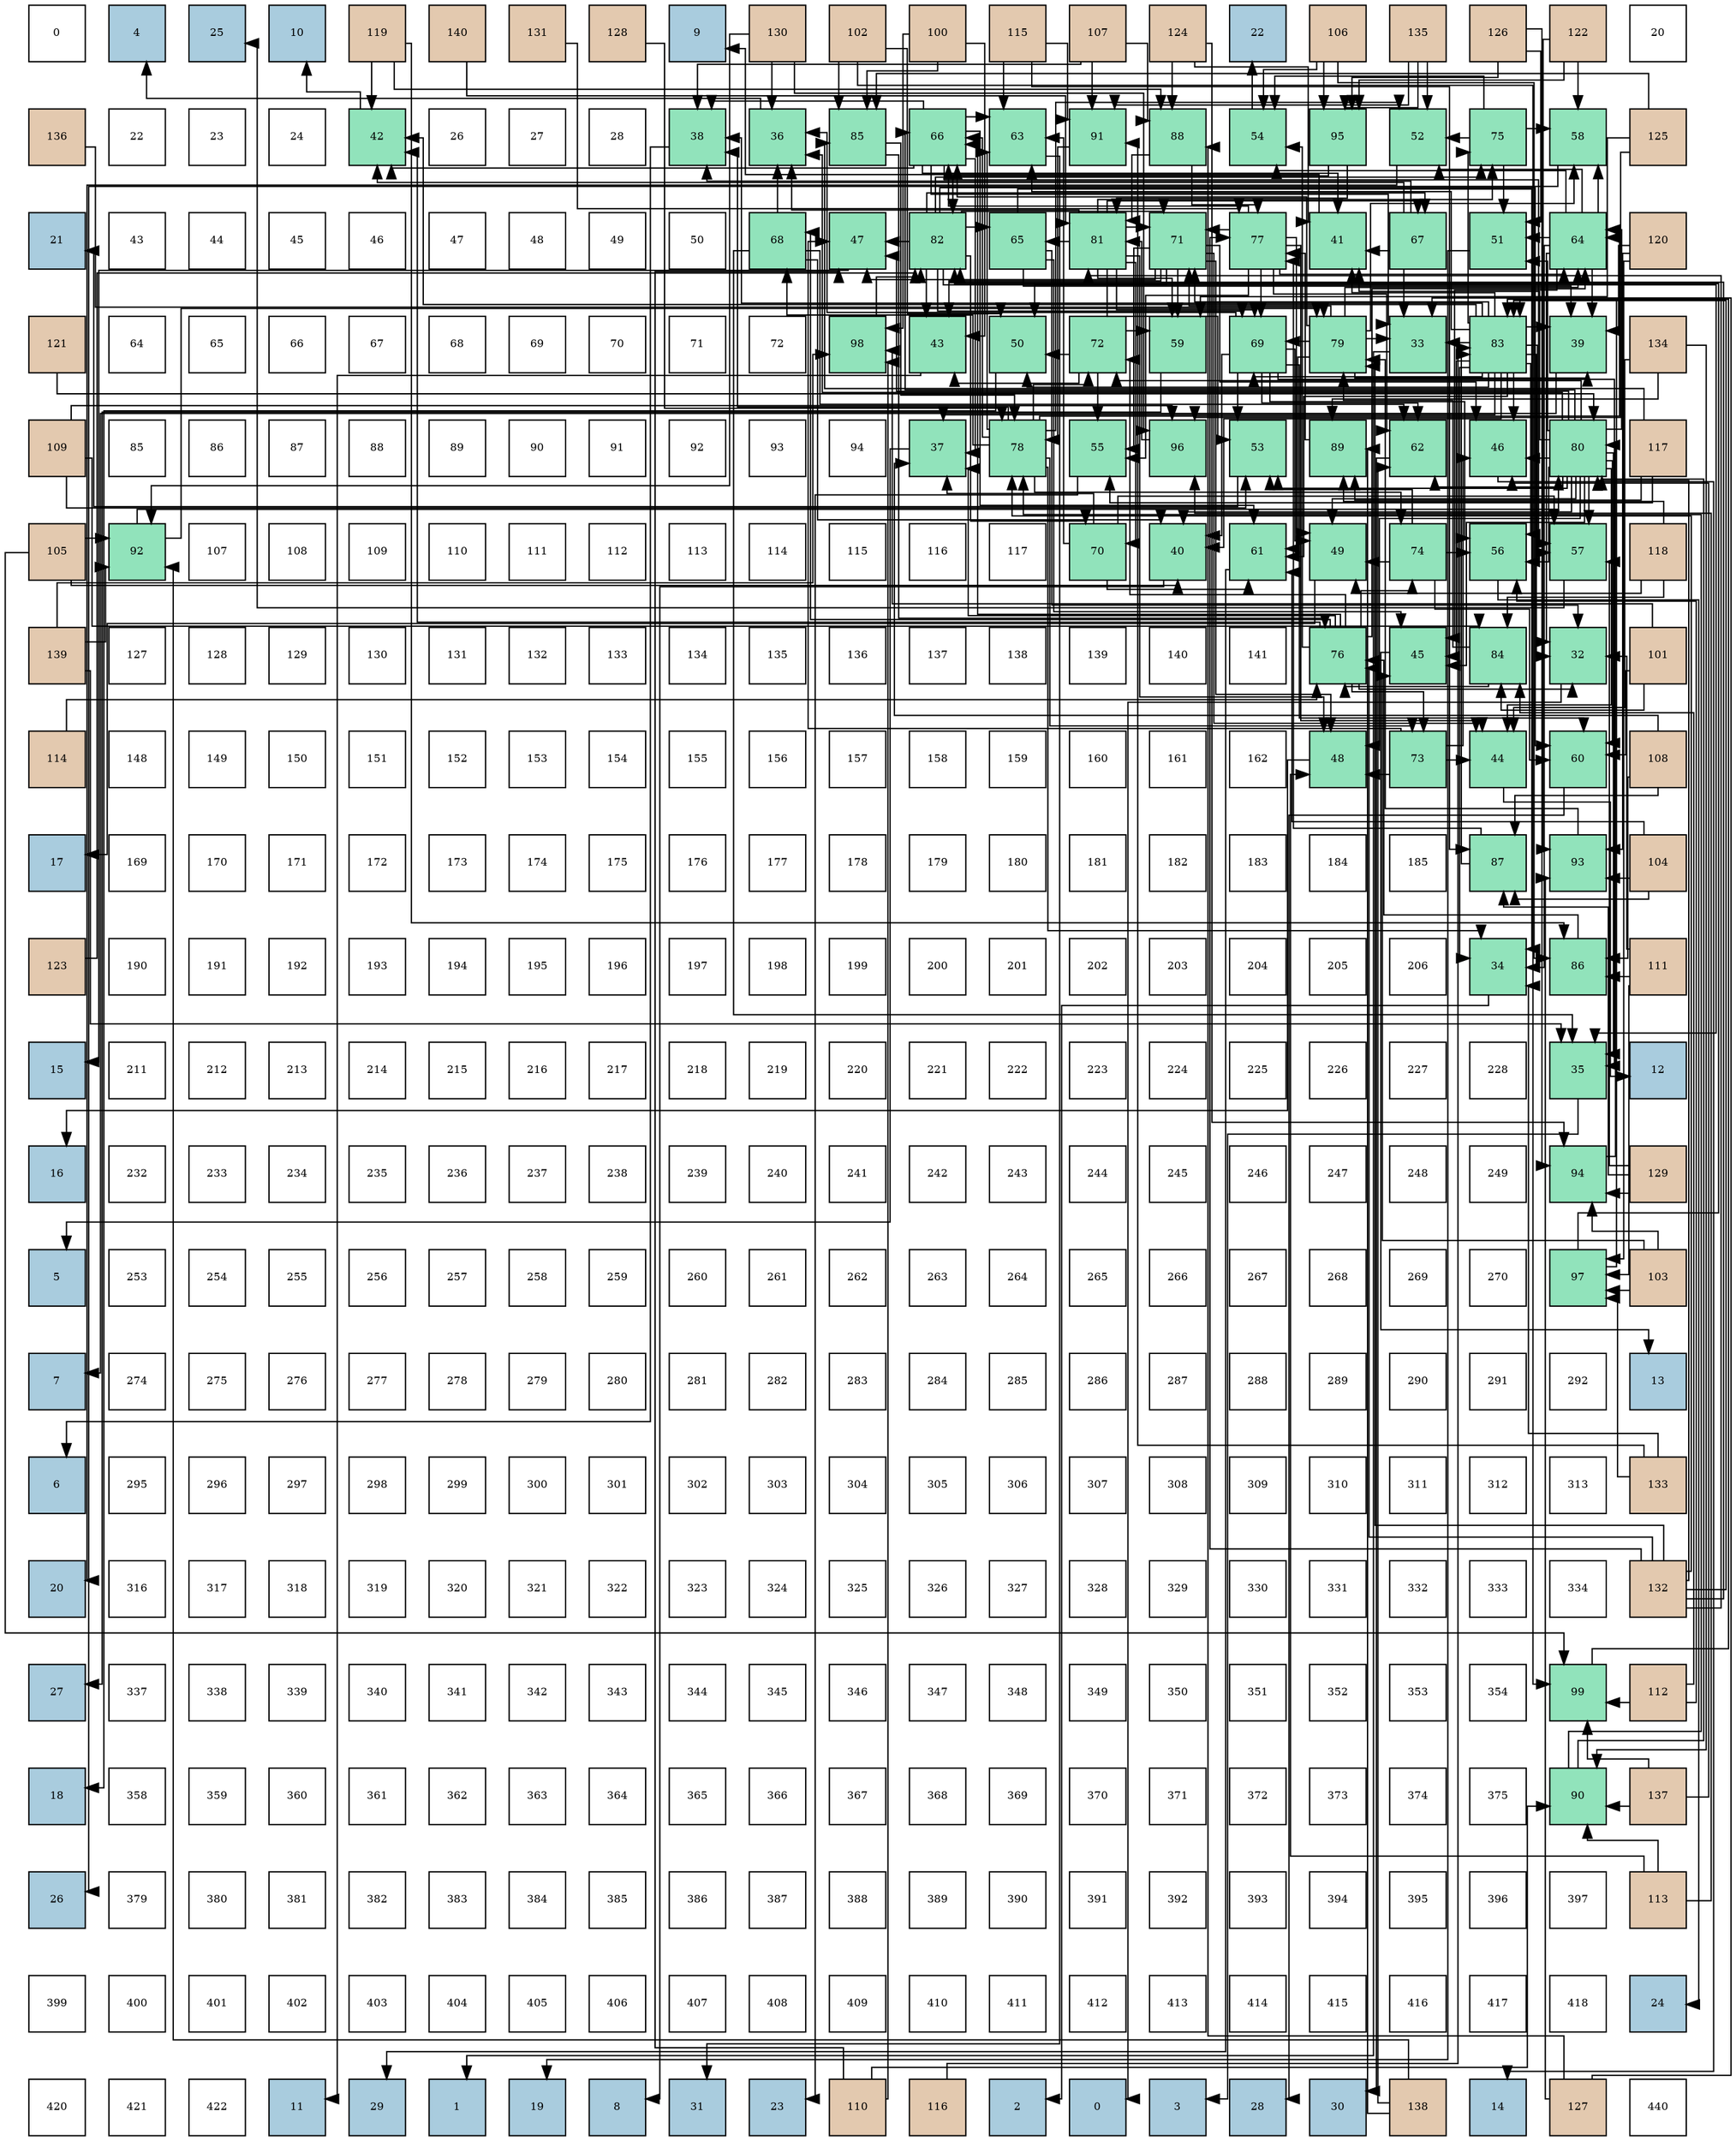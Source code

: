 digraph layout{
 rankdir=TB;
 splines=ortho;
 node [style=filled shape=square fixedsize=true width=0.6];
0[label="0", fontsize=8, fillcolor="#ffffff"];
1[label="4", fontsize=8, fillcolor="#a9ccde"];
2[label="25", fontsize=8, fillcolor="#a9ccde"];
3[label="10", fontsize=8, fillcolor="#a9ccde"];
4[label="119", fontsize=8, fillcolor="#e3c9af"];
5[label="140", fontsize=8, fillcolor="#e3c9af"];
6[label="131", fontsize=8, fillcolor="#e3c9af"];
7[label="128", fontsize=8, fillcolor="#e3c9af"];
8[label="9", fontsize=8, fillcolor="#a9ccde"];
9[label="130", fontsize=8, fillcolor="#e3c9af"];
10[label="102", fontsize=8, fillcolor="#e3c9af"];
11[label="100", fontsize=8, fillcolor="#e3c9af"];
12[label="115", fontsize=8, fillcolor="#e3c9af"];
13[label="107", fontsize=8, fillcolor="#e3c9af"];
14[label="124", fontsize=8, fillcolor="#e3c9af"];
15[label="22", fontsize=8, fillcolor="#a9ccde"];
16[label="106", fontsize=8, fillcolor="#e3c9af"];
17[label="135", fontsize=8, fillcolor="#e3c9af"];
18[label="126", fontsize=8, fillcolor="#e3c9af"];
19[label="122", fontsize=8, fillcolor="#e3c9af"];
20[label="20", fontsize=8, fillcolor="#ffffff"];
21[label="136", fontsize=8, fillcolor="#e3c9af"];
22[label="22", fontsize=8, fillcolor="#ffffff"];
23[label="23", fontsize=8, fillcolor="#ffffff"];
24[label="24", fontsize=8, fillcolor="#ffffff"];
25[label="42", fontsize=8, fillcolor="#91e3bb"];
26[label="26", fontsize=8, fillcolor="#ffffff"];
27[label="27", fontsize=8, fillcolor="#ffffff"];
28[label="28", fontsize=8, fillcolor="#ffffff"];
29[label="38", fontsize=8, fillcolor="#91e3bb"];
30[label="36", fontsize=8, fillcolor="#91e3bb"];
31[label="85", fontsize=8, fillcolor="#91e3bb"];
32[label="66", fontsize=8, fillcolor="#91e3bb"];
33[label="63", fontsize=8, fillcolor="#91e3bb"];
34[label="91", fontsize=8, fillcolor="#91e3bb"];
35[label="88", fontsize=8, fillcolor="#91e3bb"];
36[label="54", fontsize=8, fillcolor="#91e3bb"];
37[label="95", fontsize=8, fillcolor="#91e3bb"];
38[label="52", fontsize=8, fillcolor="#91e3bb"];
39[label="75", fontsize=8, fillcolor="#91e3bb"];
40[label="58", fontsize=8, fillcolor="#91e3bb"];
41[label="125", fontsize=8, fillcolor="#e3c9af"];
42[label="21", fontsize=8, fillcolor="#a9ccde"];
43[label="43", fontsize=8, fillcolor="#ffffff"];
44[label="44", fontsize=8, fillcolor="#ffffff"];
45[label="45", fontsize=8, fillcolor="#ffffff"];
46[label="46", fontsize=8, fillcolor="#ffffff"];
47[label="47", fontsize=8, fillcolor="#ffffff"];
48[label="48", fontsize=8, fillcolor="#ffffff"];
49[label="49", fontsize=8, fillcolor="#ffffff"];
50[label="50", fontsize=8, fillcolor="#ffffff"];
51[label="68", fontsize=8, fillcolor="#91e3bb"];
52[label="47", fontsize=8, fillcolor="#91e3bb"];
53[label="82", fontsize=8, fillcolor="#91e3bb"];
54[label="65", fontsize=8, fillcolor="#91e3bb"];
55[label="81", fontsize=8, fillcolor="#91e3bb"];
56[label="71", fontsize=8, fillcolor="#91e3bb"];
57[label="77", fontsize=8, fillcolor="#91e3bb"];
58[label="41", fontsize=8, fillcolor="#91e3bb"];
59[label="67", fontsize=8, fillcolor="#91e3bb"];
60[label="51", fontsize=8, fillcolor="#91e3bb"];
61[label="64", fontsize=8, fillcolor="#91e3bb"];
62[label="120", fontsize=8, fillcolor="#e3c9af"];
63[label="121", fontsize=8, fillcolor="#e3c9af"];
64[label="64", fontsize=8, fillcolor="#ffffff"];
65[label="65", fontsize=8, fillcolor="#ffffff"];
66[label="66", fontsize=8, fillcolor="#ffffff"];
67[label="67", fontsize=8, fillcolor="#ffffff"];
68[label="68", fontsize=8, fillcolor="#ffffff"];
69[label="69", fontsize=8, fillcolor="#ffffff"];
70[label="70", fontsize=8, fillcolor="#ffffff"];
71[label="71", fontsize=8, fillcolor="#ffffff"];
72[label="72", fontsize=8, fillcolor="#ffffff"];
73[label="98", fontsize=8, fillcolor="#91e3bb"];
74[label="43", fontsize=8, fillcolor="#91e3bb"];
75[label="50", fontsize=8, fillcolor="#91e3bb"];
76[label="72", fontsize=8, fillcolor="#91e3bb"];
77[label="59", fontsize=8, fillcolor="#91e3bb"];
78[label="69", fontsize=8, fillcolor="#91e3bb"];
79[label="79", fontsize=8, fillcolor="#91e3bb"];
80[label="33", fontsize=8, fillcolor="#91e3bb"];
81[label="83", fontsize=8, fillcolor="#91e3bb"];
82[label="39", fontsize=8, fillcolor="#91e3bb"];
83[label="134", fontsize=8, fillcolor="#e3c9af"];
84[label="109", fontsize=8, fillcolor="#e3c9af"];
85[label="85", fontsize=8, fillcolor="#ffffff"];
86[label="86", fontsize=8, fillcolor="#ffffff"];
87[label="87", fontsize=8, fillcolor="#ffffff"];
88[label="88", fontsize=8, fillcolor="#ffffff"];
89[label="89", fontsize=8, fillcolor="#ffffff"];
90[label="90", fontsize=8, fillcolor="#ffffff"];
91[label="91", fontsize=8, fillcolor="#ffffff"];
92[label="92", fontsize=8, fillcolor="#ffffff"];
93[label="93", fontsize=8, fillcolor="#ffffff"];
94[label="94", fontsize=8, fillcolor="#ffffff"];
95[label="37", fontsize=8, fillcolor="#91e3bb"];
96[label="78", fontsize=8, fillcolor="#91e3bb"];
97[label="55", fontsize=8, fillcolor="#91e3bb"];
98[label="96", fontsize=8, fillcolor="#91e3bb"];
99[label="53", fontsize=8, fillcolor="#91e3bb"];
100[label="89", fontsize=8, fillcolor="#91e3bb"];
101[label="62", fontsize=8, fillcolor="#91e3bb"];
102[label="46", fontsize=8, fillcolor="#91e3bb"];
103[label="80", fontsize=8, fillcolor="#91e3bb"];
104[label="117", fontsize=8, fillcolor="#e3c9af"];
105[label="105", fontsize=8, fillcolor="#e3c9af"];
106[label="92", fontsize=8, fillcolor="#91e3bb"];
107[label="107", fontsize=8, fillcolor="#ffffff"];
108[label="108", fontsize=8, fillcolor="#ffffff"];
109[label="109", fontsize=8, fillcolor="#ffffff"];
110[label="110", fontsize=8, fillcolor="#ffffff"];
111[label="111", fontsize=8, fillcolor="#ffffff"];
112[label="112", fontsize=8, fillcolor="#ffffff"];
113[label="113", fontsize=8, fillcolor="#ffffff"];
114[label="114", fontsize=8, fillcolor="#ffffff"];
115[label="115", fontsize=8, fillcolor="#ffffff"];
116[label="116", fontsize=8, fillcolor="#ffffff"];
117[label="117", fontsize=8, fillcolor="#ffffff"];
118[label="70", fontsize=8, fillcolor="#91e3bb"];
119[label="40", fontsize=8, fillcolor="#91e3bb"];
120[label="61", fontsize=8, fillcolor="#91e3bb"];
121[label="49", fontsize=8, fillcolor="#91e3bb"];
122[label="74", fontsize=8, fillcolor="#91e3bb"];
123[label="56", fontsize=8, fillcolor="#91e3bb"];
124[label="57", fontsize=8, fillcolor="#91e3bb"];
125[label="118", fontsize=8, fillcolor="#e3c9af"];
126[label="139", fontsize=8, fillcolor="#e3c9af"];
127[label="127", fontsize=8, fillcolor="#ffffff"];
128[label="128", fontsize=8, fillcolor="#ffffff"];
129[label="129", fontsize=8, fillcolor="#ffffff"];
130[label="130", fontsize=8, fillcolor="#ffffff"];
131[label="131", fontsize=8, fillcolor="#ffffff"];
132[label="132", fontsize=8, fillcolor="#ffffff"];
133[label="133", fontsize=8, fillcolor="#ffffff"];
134[label="134", fontsize=8, fillcolor="#ffffff"];
135[label="135", fontsize=8, fillcolor="#ffffff"];
136[label="136", fontsize=8, fillcolor="#ffffff"];
137[label="137", fontsize=8, fillcolor="#ffffff"];
138[label="138", fontsize=8, fillcolor="#ffffff"];
139[label="139", fontsize=8, fillcolor="#ffffff"];
140[label="140", fontsize=8, fillcolor="#ffffff"];
141[label="141", fontsize=8, fillcolor="#ffffff"];
142[label="76", fontsize=8, fillcolor="#91e3bb"];
143[label="45", fontsize=8, fillcolor="#91e3bb"];
144[label="84", fontsize=8, fillcolor="#91e3bb"];
145[label="32", fontsize=8, fillcolor="#91e3bb"];
146[label="101", fontsize=8, fillcolor="#e3c9af"];
147[label="114", fontsize=8, fillcolor="#e3c9af"];
148[label="148", fontsize=8, fillcolor="#ffffff"];
149[label="149", fontsize=8, fillcolor="#ffffff"];
150[label="150", fontsize=8, fillcolor="#ffffff"];
151[label="151", fontsize=8, fillcolor="#ffffff"];
152[label="152", fontsize=8, fillcolor="#ffffff"];
153[label="153", fontsize=8, fillcolor="#ffffff"];
154[label="154", fontsize=8, fillcolor="#ffffff"];
155[label="155", fontsize=8, fillcolor="#ffffff"];
156[label="156", fontsize=8, fillcolor="#ffffff"];
157[label="157", fontsize=8, fillcolor="#ffffff"];
158[label="158", fontsize=8, fillcolor="#ffffff"];
159[label="159", fontsize=8, fillcolor="#ffffff"];
160[label="160", fontsize=8, fillcolor="#ffffff"];
161[label="161", fontsize=8, fillcolor="#ffffff"];
162[label="162", fontsize=8, fillcolor="#ffffff"];
163[label="48", fontsize=8, fillcolor="#91e3bb"];
164[label="73", fontsize=8, fillcolor="#91e3bb"];
165[label="44", fontsize=8, fillcolor="#91e3bb"];
166[label="60", fontsize=8, fillcolor="#91e3bb"];
167[label="108", fontsize=8, fillcolor="#e3c9af"];
168[label="17", fontsize=8, fillcolor="#a9ccde"];
169[label="169", fontsize=8, fillcolor="#ffffff"];
170[label="170", fontsize=8, fillcolor="#ffffff"];
171[label="171", fontsize=8, fillcolor="#ffffff"];
172[label="172", fontsize=8, fillcolor="#ffffff"];
173[label="173", fontsize=8, fillcolor="#ffffff"];
174[label="174", fontsize=8, fillcolor="#ffffff"];
175[label="175", fontsize=8, fillcolor="#ffffff"];
176[label="176", fontsize=8, fillcolor="#ffffff"];
177[label="177", fontsize=8, fillcolor="#ffffff"];
178[label="178", fontsize=8, fillcolor="#ffffff"];
179[label="179", fontsize=8, fillcolor="#ffffff"];
180[label="180", fontsize=8, fillcolor="#ffffff"];
181[label="181", fontsize=8, fillcolor="#ffffff"];
182[label="182", fontsize=8, fillcolor="#ffffff"];
183[label="183", fontsize=8, fillcolor="#ffffff"];
184[label="184", fontsize=8, fillcolor="#ffffff"];
185[label="185", fontsize=8, fillcolor="#ffffff"];
186[label="87", fontsize=8, fillcolor="#91e3bb"];
187[label="93", fontsize=8, fillcolor="#91e3bb"];
188[label="104", fontsize=8, fillcolor="#e3c9af"];
189[label="123", fontsize=8, fillcolor="#e3c9af"];
190[label="190", fontsize=8, fillcolor="#ffffff"];
191[label="191", fontsize=8, fillcolor="#ffffff"];
192[label="192", fontsize=8, fillcolor="#ffffff"];
193[label="193", fontsize=8, fillcolor="#ffffff"];
194[label="194", fontsize=8, fillcolor="#ffffff"];
195[label="195", fontsize=8, fillcolor="#ffffff"];
196[label="196", fontsize=8, fillcolor="#ffffff"];
197[label="197", fontsize=8, fillcolor="#ffffff"];
198[label="198", fontsize=8, fillcolor="#ffffff"];
199[label="199", fontsize=8, fillcolor="#ffffff"];
200[label="200", fontsize=8, fillcolor="#ffffff"];
201[label="201", fontsize=8, fillcolor="#ffffff"];
202[label="202", fontsize=8, fillcolor="#ffffff"];
203[label="203", fontsize=8, fillcolor="#ffffff"];
204[label="204", fontsize=8, fillcolor="#ffffff"];
205[label="205", fontsize=8, fillcolor="#ffffff"];
206[label="206", fontsize=8, fillcolor="#ffffff"];
207[label="34", fontsize=8, fillcolor="#91e3bb"];
208[label="86", fontsize=8, fillcolor="#91e3bb"];
209[label="111", fontsize=8, fillcolor="#e3c9af"];
210[label="15", fontsize=8, fillcolor="#a9ccde"];
211[label="211", fontsize=8, fillcolor="#ffffff"];
212[label="212", fontsize=8, fillcolor="#ffffff"];
213[label="213", fontsize=8, fillcolor="#ffffff"];
214[label="214", fontsize=8, fillcolor="#ffffff"];
215[label="215", fontsize=8, fillcolor="#ffffff"];
216[label="216", fontsize=8, fillcolor="#ffffff"];
217[label="217", fontsize=8, fillcolor="#ffffff"];
218[label="218", fontsize=8, fillcolor="#ffffff"];
219[label="219", fontsize=8, fillcolor="#ffffff"];
220[label="220", fontsize=8, fillcolor="#ffffff"];
221[label="221", fontsize=8, fillcolor="#ffffff"];
222[label="222", fontsize=8, fillcolor="#ffffff"];
223[label="223", fontsize=8, fillcolor="#ffffff"];
224[label="224", fontsize=8, fillcolor="#ffffff"];
225[label="225", fontsize=8, fillcolor="#ffffff"];
226[label="226", fontsize=8, fillcolor="#ffffff"];
227[label="227", fontsize=8, fillcolor="#ffffff"];
228[label="228", fontsize=8, fillcolor="#ffffff"];
229[label="35", fontsize=8, fillcolor="#91e3bb"];
230[label="12", fontsize=8, fillcolor="#a9ccde"];
231[label="16", fontsize=8, fillcolor="#a9ccde"];
232[label="232", fontsize=8, fillcolor="#ffffff"];
233[label="233", fontsize=8, fillcolor="#ffffff"];
234[label="234", fontsize=8, fillcolor="#ffffff"];
235[label="235", fontsize=8, fillcolor="#ffffff"];
236[label="236", fontsize=8, fillcolor="#ffffff"];
237[label="237", fontsize=8, fillcolor="#ffffff"];
238[label="238", fontsize=8, fillcolor="#ffffff"];
239[label="239", fontsize=8, fillcolor="#ffffff"];
240[label="240", fontsize=8, fillcolor="#ffffff"];
241[label="241", fontsize=8, fillcolor="#ffffff"];
242[label="242", fontsize=8, fillcolor="#ffffff"];
243[label="243", fontsize=8, fillcolor="#ffffff"];
244[label="244", fontsize=8, fillcolor="#ffffff"];
245[label="245", fontsize=8, fillcolor="#ffffff"];
246[label="246", fontsize=8, fillcolor="#ffffff"];
247[label="247", fontsize=8, fillcolor="#ffffff"];
248[label="248", fontsize=8, fillcolor="#ffffff"];
249[label="249", fontsize=8, fillcolor="#ffffff"];
250[label="94", fontsize=8, fillcolor="#91e3bb"];
251[label="129", fontsize=8, fillcolor="#e3c9af"];
252[label="5", fontsize=8, fillcolor="#a9ccde"];
253[label="253", fontsize=8, fillcolor="#ffffff"];
254[label="254", fontsize=8, fillcolor="#ffffff"];
255[label="255", fontsize=8, fillcolor="#ffffff"];
256[label="256", fontsize=8, fillcolor="#ffffff"];
257[label="257", fontsize=8, fillcolor="#ffffff"];
258[label="258", fontsize=8, fillcolor="#ffffff"];
259[label="259", fontsize=8, fillcolor="#ffffff"];
260[label="260", fontsize=8, fillcolor="#ffffff"];
261[label="261", fontsize=8, fillcolor="#ffffff"];
262[label="262", fontsize=8, fillcolor="#ffffff"];
263[label="263", fontsize=8, fillcolor="#ffffff"];
264[label="264", fontsize=8, fillcolor="#ffffff"];
265[label="265", fontsize=8, fillcolor="#ffffff"];
266[label="266", fontsize=8, fillcolor="#ffffff"];
267[label="267", fontsize=8, fillcolor="#ffffff"];
268[label="268", fontsize=8, fillcolor="#ffffff"];
269[label="269", fontsize=8, fillcolor="#ffffff"];
270[label="270", fontsize=8, fillcolor="#ffffff"];
271[label="97", fontsize=8, fillcolor="#91e3bb"];
272[label="103", fontsize=8, fillcolor="#e3c9af"];
273[label="7", fontsize=8, fillcolor="#a9ccde"];
274[label="274", fontsize=8, fillcolor="#ffffff"];
275[label="275", fontsize=8, fillcolor="#ffffff"];
276[label="276", fontsize=8, fillcolor="#ffffff"];
277[label="277", fontsize=8, fillcolor="#ffffff"];
278[label="278", fontsize=8, fillcolor="#ffffff"];
279[label="279", fontsize=8, fillcolor="#ffffff"];
280[label="280", fontsize=8, fillcolor="#ffffff"];
281[label="281", fontsize=8, fillcolor="#ffffff"];
282[label="282", fontsize=8, fillcolor="#ffffff"];
283[label="283", fontsize=8, fillcolor="#ffffff"];
284[label="284", fontsize=8, fillcolor="#ffffff"];
285[label="285", fontsize=8, fillcolor="#ffffff"];
286[label="286", fontsize=8, fillcolor="#ffffff"];
287[label="287", fontsize=8, fillcolor="#ffffff"];
288[label="288", fontsize=8, fillcolor="#ffffff"];
289[label="289", fontsize=8, fillcolor="#ffffff"];
290[label="290", fontsize=8, fillcolor="#ffffff"];
291[label="291", fontsize=8, fillcolor="#ffffff"];
292[label="292", fontsize=8, fillcolor="#ffffff"];
293[label="13", fontsize=8, fillcolor="#a9ccde"];
294[label="6", fontsize=8, fillcolor="#a9ccde"];
295[label="295", fontsize=8, fillcolor="#ffffff"];
296[label="296", fontsize=8, fillcolor="#ffffff"];
297[label="297", fontsize=8, fillcolor="#ffffff"];
298[label="298", fontsize=8, fillcolor="#ffffff"];
299[label="299", fontsize=8, fillcolor="#ffffff"];
300[label="300", fontsize=8, fillcolor="#ffffff"];
301[label="301", fontsize=8, fillcolor="#ffffff"];
302[label="302", fontsize=8, fillcolor="#ffffff"];
303[label="303", fontsize=8, fillcolor="#ffffff"];
304[label="304", fontsize=8, fillcolor="#ffffff"];
305[label="305", fontsize=8, fillcolor="#ffffff"];
306[label="306", fontsize=8, fillcolor="#ffffff"];
307[label="307", fontsize=8, fillcolor="#ffffff"];
308[label="308", fontsize=8, fillcolor="#ffffff"];
309[label="309", fontsize=8, fillcolor="#ffffff"];
310[label="310", fontsize=8, fillcolor="#ffffff"];
311[label="311", fontsize=8, fillcolor="#ffffff"];
312[label="312", fontsize=8, fillcolor="#ffffff"];
313[label="313", fontsize=8, fillcolor="#ffffff"];
314[label="133", fontsize=8, fillcolor="#e3c9af"];
315[label="20", fontsize=8, fillcolor="#a9ccde"];
316[label="316", fontsize=8, fillcolor="#ffffff"];
317[label="317", fontsize=8, fillcolor="#ffffff"];
318[label="318", fontsize=8, fillcolor="#ffffff"];
319[label="319", fontsize=8, fillcolor="#ffffff"];
320[label="320", fontsize=8, fillcolor="#ffffff"];
321[label="321", fontsize=8, fillcolor="#ffffff"];
322[label="322", fontsize=8, fillcolor="#ffffff"];
323[label="323", fontsize=8, fillcolor="#ffffff"];
324[label="324", fontsize=8, fillcolor="#ffffff"];
325[label="325", fontsize=8, fillcolor="#ffffff"];
326[label="326", fontsize=8, fillcolor="#ffffff"];
327[label="327", fontsize=8, fillcolor="#ffffff"];
328[label="328", fontsize=8, fillcolor="#ffffff"];
329[label="329", fontsize=8, fillcolor="#ffffff"];
330[label="330", fontsize=8, fillcolor="#ffffff"];
331[label="331", fontsize=8, fillcolor="#ffffff"];
332[label="332", fontsize=8, fillcolor="#ffffff"];
333[label="333", fontsize=8, fillcolor="#ffffff"];
334[label="334", fontsize=8, fillcolor="#ffffff"];
335[label="132", fontsize=8, fillcolor="#e3c9af"];
336[label="27", fontsize=8, fillcolor="#a9ccde"];
337[label="337", fontsize=8, fillcolor="#ffffff"];
338[label="338", fontsize=8, fillcolor="#ffffff"];
339[label="339", fontsize=8, fillcolor="#ffffff"];
340[label="340", fontsize=8, fillcolor="#ffffff"];
341[label="341", fontsize=8, fillcolor="#ffffff"];
342[label="342", fontsize=8, fillcolor="#ffffff"];
343[label="343", fontsize=8, fillcolor="#ffffff"];
344[label="344", fontsize=8, fillcolor="#ffffff"];
345[label="345", fontsize=8, fillcolor="#ffffff"];
346[label="346", fontsize=8, fillcolor="#ffffff"];
347[label="347", fontsize=8, fillcolor="#ffffff"];
348[label="348", fontsize=8, fillcolor="#ffffff"];
349[label="349", fontsize=8, fillcolor="#ffffff"];
350[label="350", fontsize=8, fillcolor="#ffffff"];
351[label="351", fontsize=8, fillcolor="#ffffff"];
352[label="352", fontsize=8, fillcolor="#ffffff"];
353[label="353", fontsize=8, fillcolor="#ffffff"];
354[label="354", fontsize=8, fillcolor="#ffffff"];
355[label="99", fontsize=8, fillcolor="#91e3bb"];
356[label="112", fontsize=8, fillcolor="#e3c9af"];
357[label="18", fontsize=8, fillcolor="#a9ccde"];
358[label="358", fontsize=8, fillcolor="#ffffff"];
359[label="359", fontsize=8, fillcolor="#ffffff"];
360[label="360", fontsize=8, fillcolor="#ffffff"];
361[label="361", fontsize=8, fillcolor="#ffffff"];
362[label="362", fontsize=8, fillcolor="#ffffff"];
363[label="363", fontsize=8, fillcolor="#ffffff"];
364[label="364", fontsize=8, fillcolor="#ffffff"];
365[label="365", fontsize=8, fillcolor="#ffffff"];
366[label="366", fontsize=8, fillcolor="#ffffff"];
367[label="367", fontsize=8, fillcolor="#ffffff"];
368[label="368", fontsize=8, fillcolor="#ffffff"];
369[label="369", fontsize=8, fillcolor="#ffffff"];
370[label="370", fontsize=8, fillcolor="#ffffff"];
371[label="371", fontsize=8, fillcolor="#ffffff"];
372[label="372", fontsize=8, fillcolor="#ffffff"];
373[label="373", fontsize=8, fillcolor="#ffffff"];
374[label="374", fontsize=8, fillcolor="#ffffff"];
375[label="375", fontsize=8, fillcolor="#ffffff"];
376[label="90", fontsize=8, fillcolor="#91e3bb"];
377[label="137", fontsize=8, fillcolor="#e3c9af"];
378[label="26", fontsize=8, fillcolor="#a9ccde"];
379[label="379", fontsize=8, fillcolor="#ffffff"];
380[label="380", fontsize=8, fillcolor="#ffffff"];
381[label="381", fontsize=8, fillcolor="#ffffff"];
382[label="382", fontsize=8, fillcolor="#ffffff"];
383[label="383", fontsize=8, fillcolor="#ffffff"];
384[label="384", fontsize=8, fillcolor="#ffffff"];
385[label="385", fontsize=8, fillcolor="#ffffff"];
386[label="386", fontsize=8, fillcolor="#ffffff"];
387[label="387", fontsize=8, fillcolor="#ffffff"];
388[label="388", fontsize=8, fillcolor="#ffffff"];
389[label="389", fontsize=8, fillcolor="#ffffff"];
390[label="390", fontsize=8, fillcolor="#ffffff"];
391[label="391", fontsize=8, fillcolor="#ffffff"];
392[label="392", fontsize=8, fillcolor="#ffffff"];
393[label="393", fontsize=8, fillcolor="#ffffff"];
394[label="394", fontsize=8, fillcolor="#ffffff"];
395[label="395", fontsize=8, fillcolor="#ffffff"];
396[label="396", fontsize=8, fillcolor="#ffffff"];
397[label="397", fontsize=8, fillcolor="#ffffff"];
398[label="113", fontsize=8, fillcolor="#e3c9af"];
399[label="399", fontsize=8, fillcolor="#ffffff"];
400[label="400", fontsize=8, fillcolor="#ffffff"];
401[label="401", fontsize=8, fillcolor="#ffffff"];
402[label="402", fontsize=8, fillcolor="#ffffff"];
403[label="403", fontsize=8, fillcolor="#ffffff"];
404[label="404", fontsize=8, fillcolor="#ffffff"];
405[label="405", fontsize=8, fillcolor="#ffffff"];
406[label="406", fontsize=8, fillcolor="#ffffff"];
407[label="407", fontsize=8, fillcolor="#ffffff"];
408[label="408", fontsize=8, fillcolor="#ffffff"];
409[label="409", fontsize=8, fillcolor="#ffffff"];
410[label="410", fontsize=8, fillcolor="#ffffff"];
411[label="411", fontsize=8, fillcolor="#ffffff"];
412[label="412", fontsize=8, fillcolor="#ffffff"];
413[label="413", fontsize=8, fillcolor="#ffffff"];
414[label="414", fontsize=8, fillcolor="#ffffff"];
415[label="415", fontsize=8, fillcolor="#ffffff"];
416[label="416", fontsize=8, fillcolor="#ffffff"];
417[label="417", fontsize=8, fillcolor="#ffffff"];
418[label="418", fontsize=8, fillcolor="#ffffff"];
419[label="24", fontsize=8, fillcolor="#a9ccde"];
420[label="420", fontsize=8, fillcolor="#ffffff"];
421[label="421", fontsize=8, fillcolor="#ffffff"];
422[label="422", fontsize=8, fillcolor="#ffffff"];
423[label="11", fontsize=8, fillcolor="#a9ccde"];
424[label="29", fontsize=8, fillcolor="#a9ccde"];
425[label="1", fontsize=8, fillcolor="#a9ccde"];
426[label="19", fontsize=8, fillcolor="#a9ccde"];
427[label="8", fontsize=8, fillcolor="#a9ccde"];
428[label="31", fontsize=8, fillcolor="#a9ccde"];
429[label="23", fontsize=8, fillcolor="#a9ccde"];
430[label="110", fontsize=8, fillcolor="#e3c9af"];
431[label="116", fontsize=8, fillcolor="#e3c9af"];
432[label="2", fontsize=8, fillcolor="#a9ccde"];
433[label="0", fontsize=8, fillcolor="#a9ccde"];
434[label="3", fontsize=8, fillcolor="#a9ccde"];
435[label="28", fontsize=8, fillcolor="#a9ccde"];
436[label="30", fontsize=8, fillcolor="#a9ccde"];
437[label="138", fontsize=8, fillcolor="#e3c9af"];
438[label="14", fontsize=8, fillcolor="#a9ccde"];
439[label="127", fontsize=8, fillcolor="#e3c9af"];
440[label="440", fontsize=8, fillcolor="#ffffff"];
edge [constraint=false, style=vis];145 -> 433;
80 -> 425;
207 -> 432;
229 -> 434;
30 -> 1;
95 -> 252;
29 -> 294;
82 -> 273;
119 -> 427;
58 -> 8;
25 -> 3;
74 -> 423;
165 -> 230;
143 -> 293;
102 -> 438;
52 -> 210;
163 -> 231;
121 -> 168;
75 -> 357;
60 -> 426;
38 -> 315;
99 -> 42;
36 -> 15;
97 -> 429;
123 -> 419;
124 -> 2;
40 -> 378;
77 -> 336;
166 -> 435;
120 -> 424;
101 -> 436;
33 -> 428;
61 -> 145;
61 -> 207;
61 -> 82;
61 -> 143;
61 -> 60;
61 -> 38;
61 -> 36;
61 -> 40;
54 -> 145;
54 -> 207;
54 -> 82;
54 -> 143;
32 -> 80;
32 -> 95;
32 -> 29;
32 -> 58;
32 -> 25;
32 -> 124;
32 -> 120;
32 -> 33;
59 -> 80;
59 -> 29;
59 -> 58;
59 -> 25;
51 -> 229;
51 -> 30;
51 -> 119;
51 -> 101;
78 -> 229;
78 -> 30;
78 -> 119;
78 -> 121;
78 -> 99;
78 -> 123;
78 -> 166;
78 -> 101;
118 -> 95;
118 -> 124;
118 -> 120;
118 -> 33;
56 -> 74;
56 -> 165;
56 -> 102;
56 -> 52;
56 -> 163;
56 -> 75;
56 -> 97;
56 -> 77;
76 -> 74;
76 -> 75;
76 -> 97;
76 -> 77;
164 -> 165;
164 -> 102;
164 -> 52;
164 -> 163;
122 -> 121;
122 -> 99;
122 -> 123;
122 -> 166;
39 -> 60;
39 -> 38;
39 -> 36;
39 -> 40;
142 -> 145;
142 -> 95;
142 -> 25;
142 -> 36;
142 -> 61;
142 -> 32;
142 -> 51;
142 -> 76;
142 -> 164;
142 -> 122;
57 -> 165;
57 -> 121;
57 -> 97;
57 -> 101;
57 -> 61;
57 -> 32;
57 -> 78;
57 -> 56;
96 -> 207;
96 -> 29;
96 -> 38;
96 -> 33;
96 -> 61;
96 -> 32;
96 -> 51;
96 -> 76;
96 -> 164;
96 -> 122;
79 -> 80;
79 -> 82;
79 -> 40;
79 -> 120;
79 -> 61;
79 -> 32;
79 -> 78;
79 -> 56;
103 -> 229;
103 -> 30;
103 -> 119;
103 -> 58;
103 -> 165;
103 -> 143;
103 -> 102;
103 -> 52;
103 -> 163;
103 -> 121;
103 -> 60;
103 -> 99;
103 -> 123;
103 -> 124;
103 -> 166;
103 -> 101;
103 -> 61;
103 -> 32;
103 -> 76;
55 -> 30;
55 -> 163;
55 -> 99;
55 -> 77;
55 -> 54;
55 -> 59;
55 -> 78;
55 -> 118;
55 -> 56;
55 -> 39;
53 -> 229;
53 -> 74;
53 -> 52;
53 -> 166;
53 -> 54;
53 -> 59;
53 -> 78;
53 -> 118;
53 -> 56;
53 -> 39;
81 -> 145;
81 -> 80;
81 -> 207;
81 -> 95;
81 -> 29;
81 -> 82;
81 -> 119;
81 -> 58;
81 -> 25;
81 -> 143;
81 -> 102;
81 -> 75;
81 -> 123;
81 -> 124;
81 -> 120;
81 -> 33;
81 -> 78;
81 -> 56;
81 -> 39;
144 -> 142;
144 -> 79;
31 -> 142;
31 -> 96;
208 -> 142;
186 -> 57;
186 -> 81;
35 -> 57;
35 -> 55;
100 -> 57;
376 -> 96;
376 -> 103;
34 -> 96;
106 -> 79;
106 -> 103;
187 -> 79;
250 -> 103;
37 -> 55;
37 -> 53;
98 -> 55;
271 -> 53;
271 -> 81;
73 -> 53;
355 -> 81;
11 -> 74;
11 -> 31;
11 -> 73;
146 -> 166;
146 -> 144;
146 -> 73;
10 -> 75;
10 -> 31;
10 -> 355;
272 -> 143;
272 -> 250;
272 -> 271;
188 -> 120;
188 -> 186;
188 -> 187;
105 -> 119;
105 -> 106;
105 -> 355;
16 -> 36;
16 -> 208;
16 -> 37;
13 -> 29;
13 -> 35;
13 -> 34;
167 -> 95;
167 -> 208;
167 -> 186;
84 -> 99;
84 -> 144;
84 -> 98;
430 -> 52;
430 -> 376;
430 -> 73;
209 -> 145;
209 -> 208;
209 -> 271;
356 -> 123;
356 -> 144;
356 -> 355;
398 -> 163;
398 -> 376;
398 -> 98;
147 -> 142;
12 -> 33;
12 -> 186;
12 -> 34;
431 -> 81;
104 -> 97;
104 -> 31;
104 -> 100;
125 -> 121;
125 -> 144;
125 -> 100;
4 -> 25;
4 -> 208;
4 -> 35;
62 -> 82;
62 -> 187;
62 -> 271;
63 -> 103;
19 -> 40;
19 -> 187;
19 -> 37;
189 -> 53;
14 -> 58;
14 -> 35;
14 -> 250;
41 -> 77;
41 -> 31;
41 -> 98;
18 -> 60;
18 -> 250;
18 -> 37;
439 -> 80;
439 -> 35;
439 -> 187;
7 -> 96;
251 -> 124;
251 -> 186;
251 -> 250;
9 -> 30;
9 -> 106;
9 -> 98;
6 -> 57;
335 -> 142;
335 -> 57;
335 -> 96;
335 -> 79;
335 -> 103;
335 -> 55;
335 -> 53;
335 -> 81;
314 -> 207;
314 -> 34;
314 -> 271;
83 -> 165;
83 -> 100;
83 -> 376;
17 -> 38;
17 -> 34;
17 -> 37;
21 -> 79;
377 -> 102;
377 -> 376;
377 -> 355;
437 -> 101;
437 -> 100;
437 -> 106;
126 -> 229;
126 -> 106;
126 -> 73;
5 -> 55;
edge [constraint=true, style=invis];
0 -> 21 -> 42 -> 63 -> 84 -> 105 -> 126 -> 147 -> 168 -> 189 -> 210 -> 231 -> 252 -> 273 -> 294 -> 315 -> 336 -> 357 -> 378 -> 399 -> 420;
1 -> 22 -> 43 -> 64 -> 85 -> 106 -> 127 -> 148 -> 169 -> 190 -> 211 -> 232 -> 253 -> 274 -> 295 -> 316 -> 337 -> 358 -> 379 -> 400 -> 421;
2 -> 23 -> 44 -> 65 -> 86 -> 107 -> 128 -> 149 -> 170 -> 191 -> 212 -> 233 -> 254 -> 275 -> 296 -> 317 -> 338 -> 359 -> 380 -> 401 -> 422;
3 -> 24 -> 45 -> 66 -> 87 -> 108 -> 129 -> 150 -> 171 -> 192 -> 213 -> 234 -> 255 -> 276 -> 297 -> 318 -> 339 -> 360 -> 381 -> 402 -> 423;
4 -> 25 -> 46 -> 67 -> 88 -> 109 -> 130 -> 151 -> 172 -> 193 -> 214 -> 235 -> 256 -> 277 -> 298 -> 319 -> 340 -> 361 -> 382 -> 403 -> 424;
5 -> 26 -> 47 -> 68 -> 89 -> 110 -> 131 -> 152 -> 173 -> 194 -> 215 -> 236 -> 257 -> 278 -> 299 -> 320 -> 341 -> 362 -> 383 -> 404 -> 425;
6 -> 27 -> 48 -> 69 -> 90 -> 111 -> 132 -> 153 -> 174 -> 195 -> 216 -> 237 -> 258 -> 279 -> 300 -> 321 -> 342 -> 363 -> 384 -> 405 -> 426;
7 -> 28 -> 49 -> 70 -> 91 -> 112 -> 133 -> 154 -> 175 -> 196 -> 217 -> 238 -> 259 -> 280 -> 301 -> 322 -> 343 -> 364 -> 385 -> 406 -> 427;
8 -> 29 -> 50 -> 71 -> 92 -> 113 -> 134 -> 155 -> 176 -> 197 -> 218 -> 239 -> 260 -> 281 -> 302 -> 323 -> 344 -> 365 -> 386 -> 407 -> 428;
9 -> 30 -> 51 -> 72 -> 93 -> 114 -> 135 -> 156 -> 177 -> 198 -> 219 -> 240 -> 261 -> 282 -> 303 -> 324 -> 345 -> 366 -> 387 -> 408 -> 429;
10 -> 31 -> 52 -> 73 -> 94 -> 115 -> 136 -> 157 -> 178 -> 199 -> 220 -> 241 -> 262 -> 283 -> 304 -> 325 -> 346 -> 367 -> 388 -> 409 -> 430;
11 -> 32 -> 53 -> 74 -> 95 -> 116 -> 137 -> 158 -> 179 -> 200 -> 221 -> 242 -> 263 -> 284 -> 305 -> 326 -> 347 -> 368 -> 389 -> 410 -> 431;
12 -> 33 -> 54 -> 75 -> 96 -> 117 -> 138 -> 159 -> 180 -> 201 -> 222 -> 243 -> 264 -> 285 -> 306 -> 327 -> 348 -> 369 -> 390 -> 411 -> 432;
13 -> 34 -> 55 -> 76 -> 97 -> 118 -> 139 -> 160 -> 181 -> 202 -> 223 -> 244 -> 265 -> 286 -> 307 -> 328 -> 349 -> 370 -> 391 -> 412 -> 433;
14 -> 35 -> 56 -> 77 -> 98 -> 119 -> 140 -> 161 -> 182 -> 203 -> 224 -> 245 -> 266 -> 287 -> 308 -> 329 -> 350 -> 371 -> 392 -> 413 -> 434;
15 -> 36 -> 57 -> 78 -> 99 -> 120 -> 141 -> 162 -> 183 -> 204 -> 225 -> 246 -> 267 -> 288 -> 309 -> 330 -> 351 -> 372 -> 393 -> 414 -> 435;
16 -> 37 -> 58 -> 79 -> 100 -> 121 -> 142 -> 163 -> 184 -> 205 -> 226 -> 247 -> 268 -> 289 -> 310 -> 331 -> 352 -> 373 -> 394 -> 415 -> 436;
17 -> 38 -> 59 -> 80 -> 101 -> 122 -> 143 -> 164 -> 185 -> 206 -> 227 -> 248 -> 269 -> 290 -> 311 -> 332 -> 353 -> 374 -> 395 -> 416 -> 437;
18 -> 39 -> 60 -> 81 -> 102 -> 123 -> 144 -> 165 -> 186 -> 207 -> 228 -> 249 -> 270 -> 291 -> 312 -> 333 -> 354 -> 375 -> 396 -> 417 -> 438;
19 -> 40 -> 61 -> 82 -> 103 -> 124 -> 145 -> 166 -> 187 -> 208 -> 229 -> 250 -> 271 -> 292 -> 313 -> 334 -> 355 -> 376 -> 397 -> 418 -> 439;
20 -> 41 -> 62 -> 83 -> 104 -> 125 -> 146 -> 167 -> 188 -> 209 -> 230 -> 251 -> 272 -> 293 -> 314 -> 335 -> 356 -> 377 -> 398 -> 419 -> 440;
rank = same {0 -> 1 -> 2 -> 3 -> 4 -> 5 -> 6 -> 7 -> 8 -> 9 -> 10 -> 11 -> 12 -> 13 -> 14 -> 15 -> 16 -> 17 -> 18 -> 19 -> 20};
rank = same {21 -> 22 -> 23 -> 24 -> 25 -> 26 -> 27 -> 28 -> 29 -> 30 -> 31 -> 32 -> 33 -> 34 -> 35 -> 36 -> 37 -> 38 -> 39 -> 40 -> 41};
rank = same {42 -> 43 -> 44 -> 45 -> 46 -> 47 -> 48 -> 49 -> 50 -> 51 -> 52 -> 53 -> 54 -> 55 -> 56 -> 57 -> 58 -> 59 -> 60 -> 61 -> 62};
rank = same {63 -> 64 -> 65 -> 66 -> 67 -> 68 -> 69 -> 70 -> 71 -> 72 -> 73 -> 74 -> 75 -> 76 -> 77 -> 78 -> 79 -> 80 -> 81 -> 82 -> 83};
rank = same {84 -> 85 -> 86 -> 87 -> 88 -> 89 -> 90 -> 91 -> 92 -> 93 -> 94 -> 95 -> 96 -> 97 -> 98 -> 99 -> 100 -> 101 -> 102 -> 103 -> 104};
rank = same {105 -> 106 -> 107 -> 108 -> 109 -> 110 -> 111 -> 112 -> 113 -> 114 -> 115 -> 116 -> 117 -> 118 -> 119 -> 120 -> 121 -> 122 -> 123 -> 124 -> 125};
rank = same {126 -> 127 -> 128 -> 129 -> 130 -> 131 -> 132 -> 133 -> 134 -> 135 -> 136 -> 137 -> 138 -> 139 -> 140 -> 141 -> 142 -> 143 -> 144 -> 145 -> 146};
rank = same {147 -> 148 -> 149 -> 150 -> 151 -> 152 -> 153 -> 154 -> 155 -> 156 -> 157 -> 158 -> 159 -> 160 -> 161 -> 162 -> 163 -> 164 -> 165 -> 166 -> 167};
rank = same {168 -> 169 -> 170 -> 171 -> 172 -> 173 -> 174 -> 175 -> 176 -> 177 -> 178 -> 179 -> 180 -> 181 -> 182 -> 183 -> 184 -> 185 -> 186 -> 187 -> 188};
rank = same {189 -> 190 -> 191 -> 192 -> 193 -> 194 -> 195 -> 196 -> 197 -> 198 -> 199 -> 200 -> 201 -> 202 -> 203 -> 204 -> 205 -> 206 -> 207 -> 208 -> 209};
rank = same {210 -> 211 -> 212 -> 213 -> 214 -> 215 -> 216 -> 217 -> 218 -> 219 -> 220 -> 221 -> 222 -> 223 -> 224 -> 225 -> 226 -> 227 -> 228 -> 229 -> 230};
rank = same {231 -> 232 -> 233 -> 234 -> 235 -> 236 -> 237 -> 238 -> 239 -> 240 -> 241 -> 242 -> 243 -> 244 -> 245 -> 246 -> 247 -> 248 -> 249 -> 250 -> 251};
rank = same {252 -> 253 -> 254 -> 255 -> 256 -> 257 -> 258 -> 259 -> 260 -> 261 -> 262 -> 263 -> 264 -> 265 -> 266 -> 267 -> 268 -> 269 -> 270 -> 271 -> 272};
rank = same {273 -> 274 -> 275 -> 276 -> 277 -> 278 -> 279 -> 280 -> 281 -> 282 -> 283 -> 284 -> 285 -> 286 -> 287 -> 288 -> 289 -> 290 -> 291 -> 292 -> 293};
rank = same {294 -> 295 -> 296 -> 297 -> 298 -> 299 -> 300 -> 301 -> 302 -> 303 -> 304 -> 305 -> 306 -> 307 -> 308 -> 309 -> 310 -> 311 -> 312 -> 313 -> 314};
rank = same {315 -> 316 -> 317 -> 318 -> 319 -> 320 -> 321 -> 322 -> 323 -> 324 -> 325 -> 326 -> 327 -> 328 -> 329 -> 330 -> 331 -> 332 -> 333 -> 334 -> 335};
rank = same {336 -> 337 -> 338 -> 339 -> 340 -> 341 -> 342 -> 343 -> 344 -> 345 -> 346 -> 347 -> 348 -> 349 -> 350 -> 351 -> 352 -> 353 -> 354 -> 355 -> 356};
rank = same {357 -> 358 -> 359 -> 360 -> 361 -> 362 -> 363 -> 364 -> 365 -> 366 -> 367 -> 368 -> 369 -> 370 -> 371 -> 372 -> 373 -> 374 -> 375 -> 376 -> 377};
rank = same {378 -> 379 -> 380 -> 381 -> 382 -> 383 -> 384 -> 385 -> 386 -> 387 -> 388 -> 389 -> 390 -> 391 -> 392 -> 393 -> 394 -> 395 -> 396 -> 397 -> 398};
rank = same {399 -> 400 -> 401 -> 402 -> 403 -> 404 -> 405 -> 406 -> 407 -> 408 -> 409 -> 410 -> 411 -> 412 -> 413 -> 414 -> 415 -> 416 -> 417 -> 418 -> 419};
rank = same {420 -> 421 -> 422 -> 423 -> 424 -> 425 -> 426 -> 427 -> 428 -> 429 -> 430 -> 431 -> 432 -> 433 -> 434 -> 435 -> 436 -> 437 -> 438 -> 439 -> 440};
}